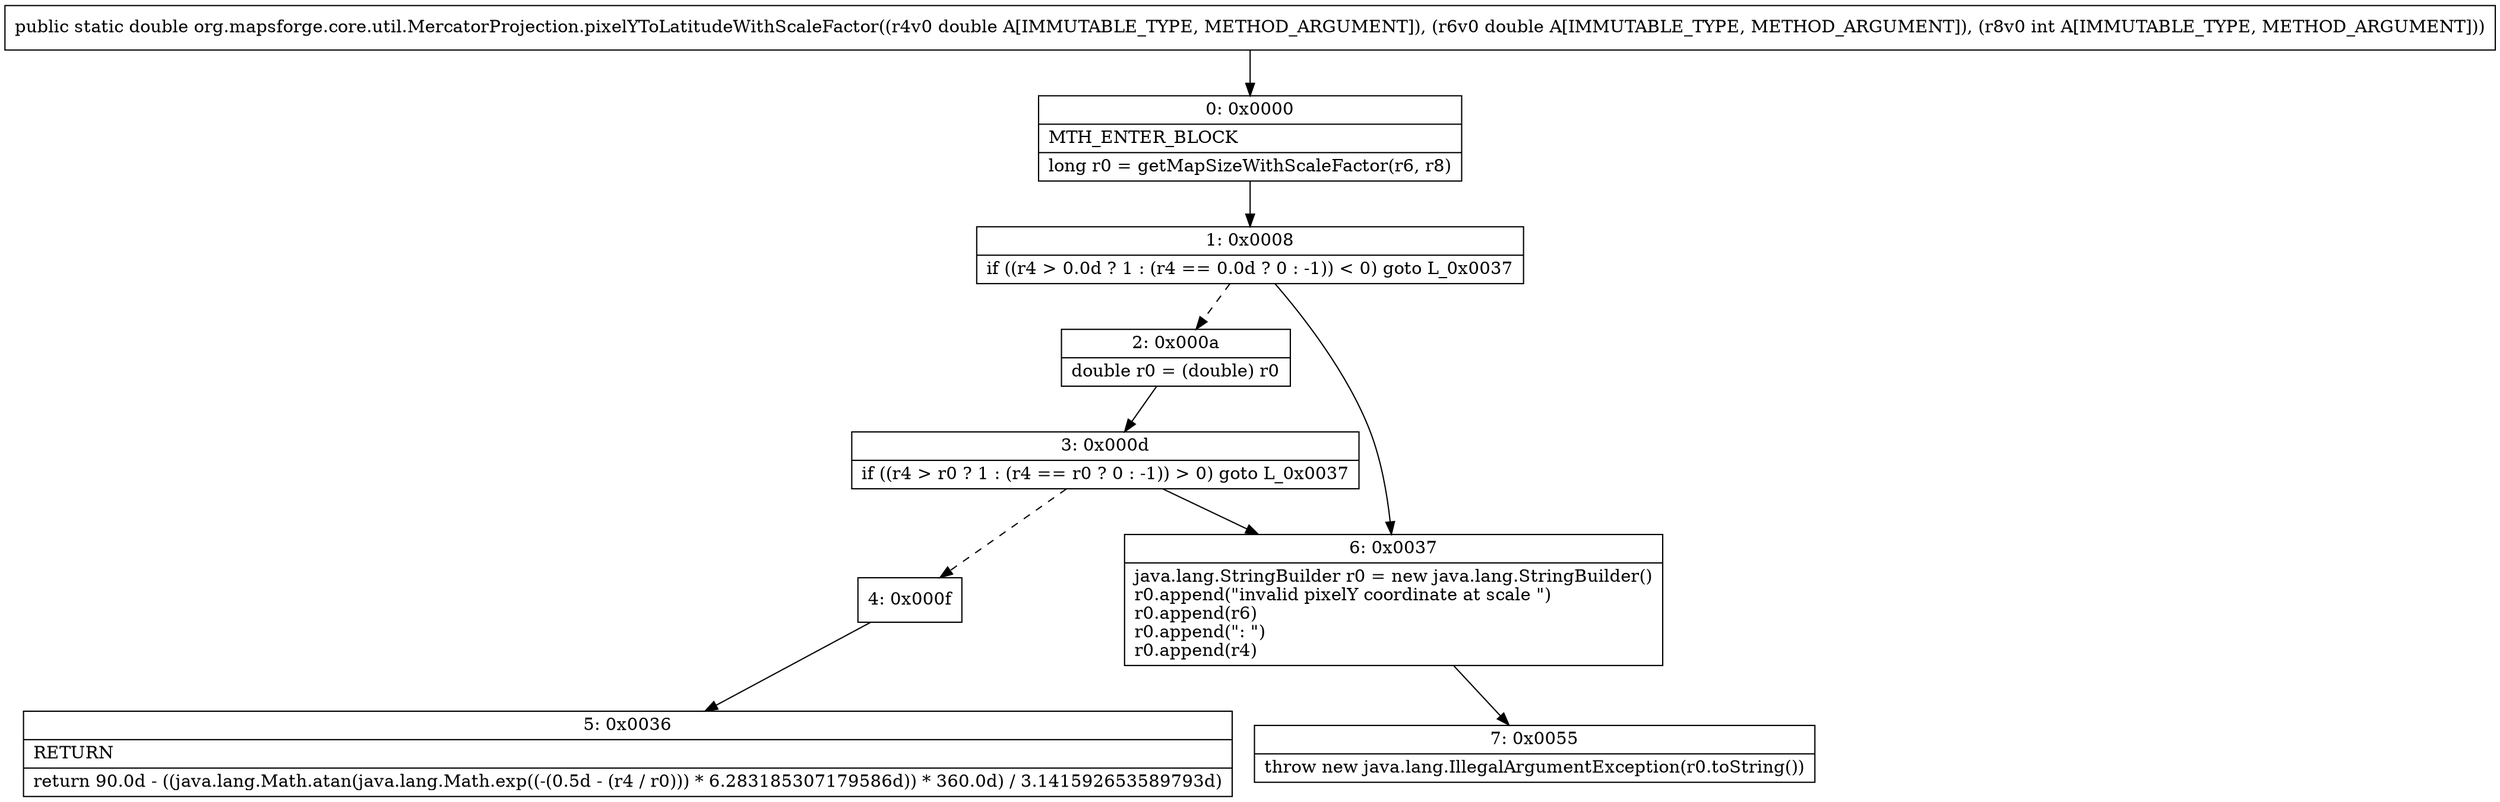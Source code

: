 digraph "CFG fororg.mapsforge.core.util.MercatorProjection.pixelYToLatitudeWithScaleFactor(DDI)D" {
Node_0 [shape=record,label="{0\:\ 0x0000|MTH_ENTER_BLOCK\l|long r0 = getMapSizeWithScaleFactor(r6, r8)\l}"];
Node_1 [shape=record,label="{1\:\ 0x0008|if ((r4 \> 0.0d ? 1 : (r4 == 0.0d ? 0 : \-1)) \< 0) goto L_0x0037\l}"];
Node_2 [shape=record,label="{2\:\ 0x000a|double r0 = (double) r0\l}"];
Node_3 [shape=record,label="{3\:\ 0x000d|if ((r4 \> r0 ? 1 : (r4 == r0 ? 0 : \-1)) \> 0) goto L_0x0037\l}"];
Node_4 [shape=record,label="{4\:\ 0x000f}"];
Node_5 [shape=record,label="{5\:\ 0x0036|RETURN\l|return 90.0d \- ((java.lang.Math.atan(java.lang.Math.exp((\-(0.5d \- (r4 \/ r0))) * 6.283185307179586d)) * 360.0d) \/ 3.141592653589793d)\l}"];
Node_6 [shape=record,label="{6\:\ 0x0037|java.lang.StringBuilder r0 = new java.lang.StringBuilder()\lr0.append(\"invalid pixelY coordinate at scale \")\lr0.append(r6)\lr0.append(\": \")\lr0.append(r4)\l}"];
Node_7 [shape=record,label="{7\:\ 0x0055|throw new java.lang.IllegalArgumentException(r0.toString())\l}"];
MethodNode[shape=record,label="{public static double org.mapsforge.core.util.MercatorProjection.pixelYToLatitudeWithScaleFactor((r4v0 double A[IMMUTABLE_TYPE, METHOD_ARGUMENT]), (r6v0 double A[IMMUTABLE_TYPE, METHOD_ARGUMENT]), (r8v0 int A[IMMUTABLE_TYPE, METHOD_ARGUMENT])) }"];
MethodNode -> Node_0;
Node_0 -> Node_1;
Node_1 -> Node_2[style=dashed];
Node_1 -> Node_6;
Node_2 -> Node_3;
Node_3 -> Node_4[style=dashed];
Node_3 -> Node_6;
Node_4 -> Node_5;
Node_6 -> Node_7;
}

